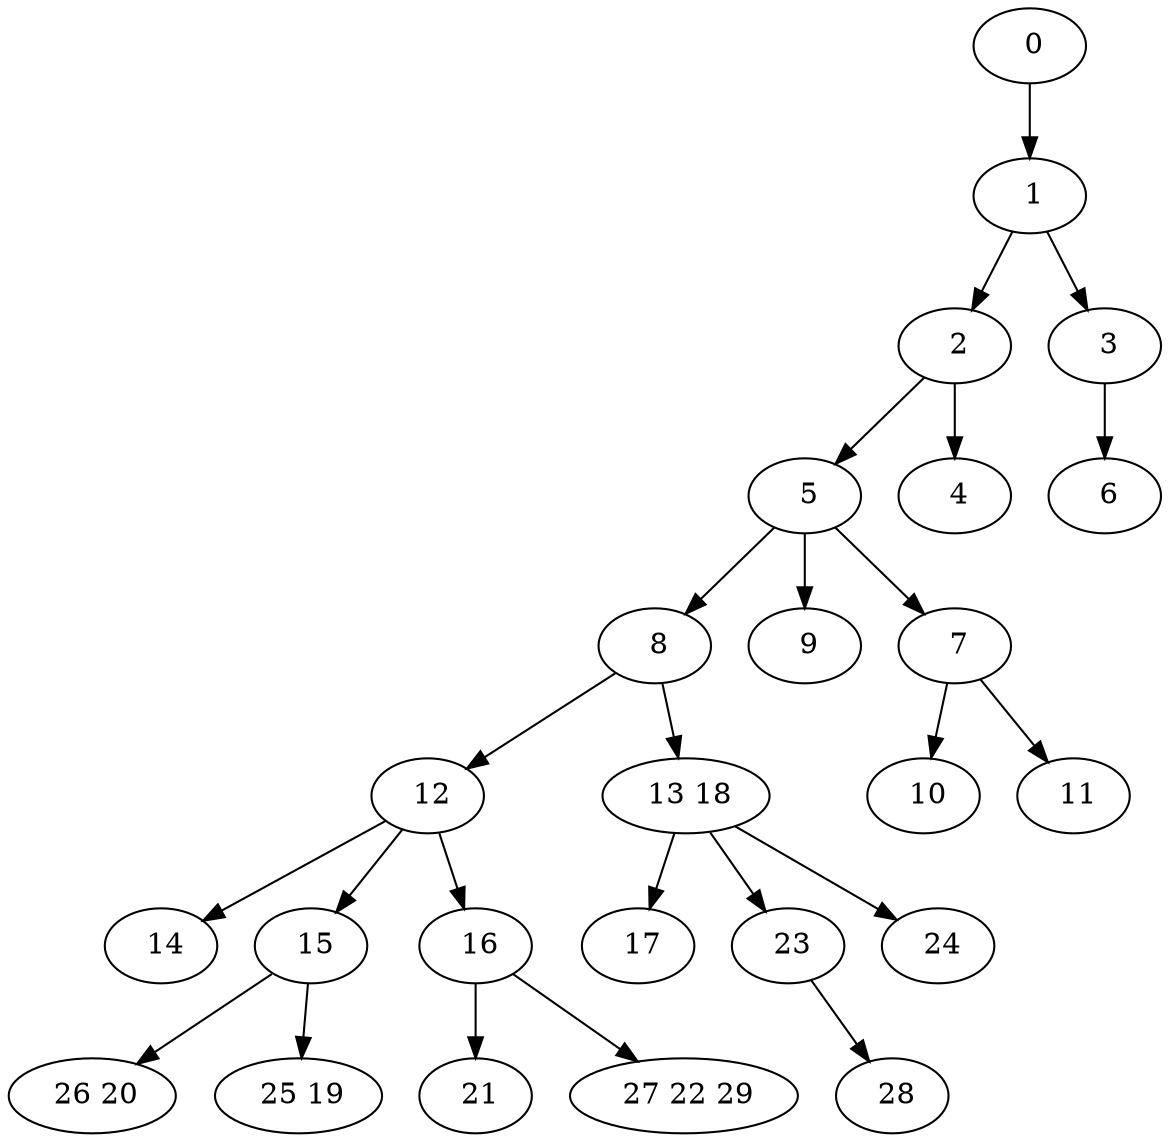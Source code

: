 digraph mytree {
" 0" -> " 1";
" 1" -> " 2";
" 1" -> " 3";
" 2" -> " 5";
" 2" -> " 4";
" 5" -> " 8";
" 5" -> " 9";
" 5" -> " 7";
" 8" -> " 12";
" 8" -> " 13 18";
" 9";
" 7" -> " 10";
" 7" -> " 11";
" 10";
" 11";
" 12" -> " 14";
" 12" -> " 15";
" 12" -> " 16";
" 13 18" -> " 17";
" 13 18" -> " 23";
" 13 18" -> " 24";
" 14";
" 15" -> " 26 20";
" 15" -> " 25 19";
" 16" -> " 21";
" 16" -> " 27 22 29";
" 17";
" 26 20";
" 25 19";
" 21";
" 27 22 29";
" 23" -> " 28";
" 24";
" 28";
" 3" -> " 6";
" 6";
" 4";
}
